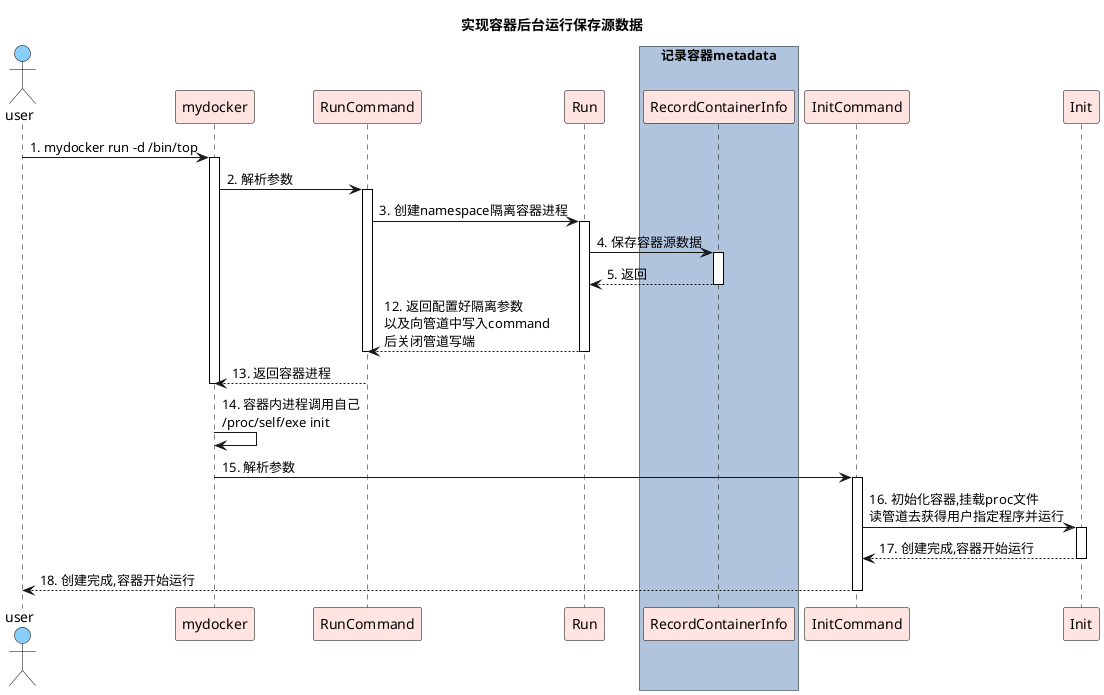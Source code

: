 

@startuml
title 实现容器后台运行保存源数据

skinparam sequence {

    ActorBorderColor black
    LifeLineBorderColor black
    ActorBackgroundColor #87CEFA


    ParticipantBorderColor black
    ParticipantBackgroundColor #FFE4E1
}


actor user
participant mydocker
participant RunCommand

participant Run
box "记录容器metadata" #B0C4DE
participant RecordContainerInfo
end box
participant InitCommand
participant Init


user -> mydocker : 1. mydocker run -d /bin/top
activate mydocker
mydocker -> RunCommand: 2. 解析参数
activate RunCommand
RunCommand -> Run: 3. 创建namespace隔离容器进程
activate Run

Run -> RecordContainerInfo: 4. 保存容器源数据
activate RecordContainerInfo
RecordContainerInfo --> Run: 5. 返回
deactivate RecordContainerInfo

Run --> RunCommand: 12. 返回配置好隔离参数\n以及向管道中写入command\n后关闭管道写端
deactivate Run
deactivate RunCommand
RunCommand --> mydocker: 13. 返回容器进程
deactivate mydocker
mydocker -> mydocker: 14. 容器内进程调用自己\n/proc/self/exe init
mydocker -> InitCommand: 15. 解析参数
activate InitCommand
InitCommand -> Init: 16. 初始化容器,挂载proc文件\n读管道去获得用户指定程序并运行
activate Init

Init --> InitCommand: 17. 创建完成,容器开始运行
deactivate Init
InitCommand --> user: 18. 创建完成,容器开始运行
deactivate InitCommand

@enduml



